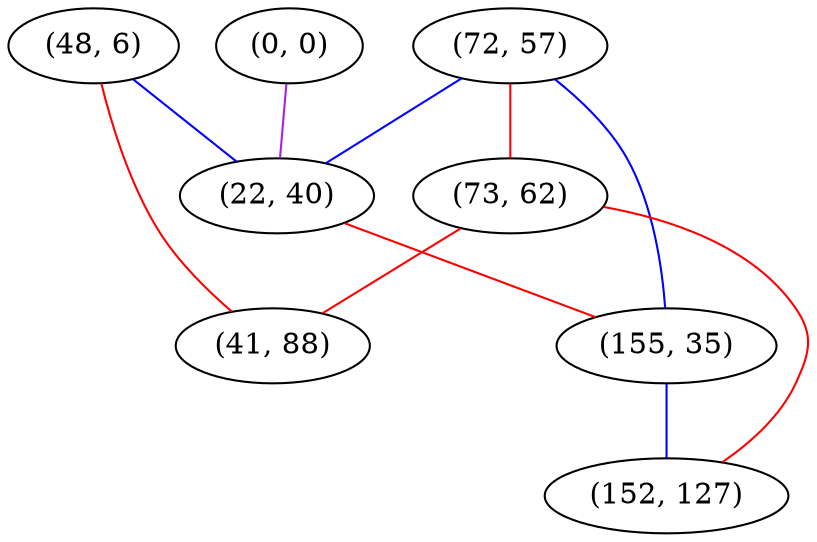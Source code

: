 graph "" {
"(72, 57)";
"(48, 6)";
"(0, 0)";
"(73, 62)";
"(22, 40)";
"(41, 88)";
"(155, 35)";
"(152, 127)";
"(72, 57)" -- "(73, 62)"  [color=red, key=0, weight=1];
"(72, 57)" -- "(22, 40)"  [color=blue, key=0, weight=3];
"(72, 57)" -- "(155, 35)"  [color=blue, key=0, weight=3];
"(48, 6)" -- "(41, 88)"  [color=red, key=0, weight=1];
"(48, 6)" -- "(22, 40)"  [color=blue, key=0, weight=3];
"(0, 0)" -- "(22, 40)"  [color=purple, key=0, weight=4];
"(73, 62)" -- "(41, 88)"  [color=red, key=0, weight=1];
"(73, 62)" -- "(152, 127)"  [color=red, key=0, weight=1];
"(22, 40)" -- "(155, 35)"  [color=red, key=0, weight=1];
"(155, 35)" -- "(152, 127)"  [color=blue, key=0, weight=3];
}
